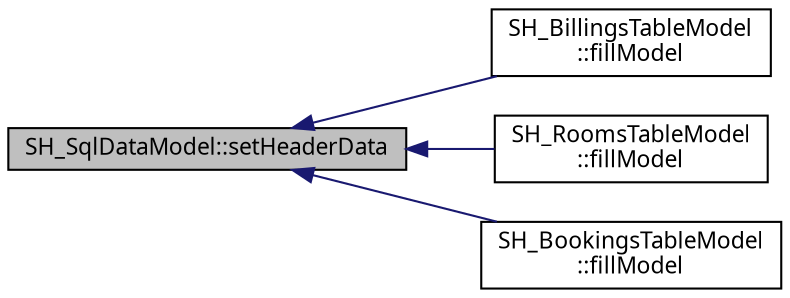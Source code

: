 digraph "SH_SqlDataModel::setHeaderData"
{
 // INTERACTIVE_SVG=YES
  bgcolor="transparent";
  edge [fontname="Verdana",fontsize="11",labelfontname="Verdana",labelfontsize="11"];
  node [fontname="Verdana",fontsize="11",shape=record];
  rankdir="LR";
  Node1 [label="SH_SqlDataModel::setHeaderData",height=0.2,width=0.4,color="black", fillcolor="grey75", style="filled" fontcolor="black"];
  Node1 -> Node2 [dir="back",color="midnightblue",fontsize="11",style="solid"];
  Node2 [label="SH_BillingsTableModel\l::fillModel",height=0.2,width=0.4,color="black",URL="$classSH__BillingsTableModel.html#abb270d638314e98a5512c68c66bd88f1"];
  Node1 -> Node3 [dir="back",color="midnightblue",fontsize="11",style="solid"];
  Node3 [label="SH_RoomsTableModel\l::fillModel",height=0.2,width=0.4,color="black",URL="$classSH__RoomsTableModel.html#a5ac9fe2af0bda8002387546a0db01e1d"];
  Node1 -> Node4 [dir="back",color="midnightblue",fontsize="11",style="solid"];
  Node4 [label="SH_BookingsTableModel\l::fillModel",height=0.2,width=0.4,color="black",URL="$classSH__BookingsTableModel.html#a03e7c5e25dd25bdb0c85c4465ddd95e5"];
}
